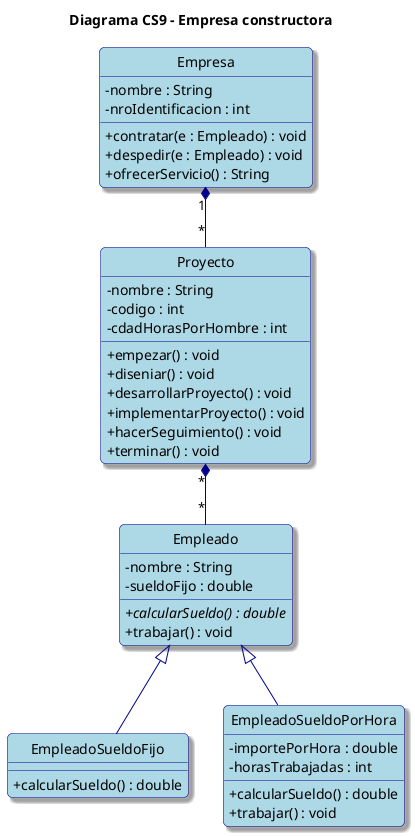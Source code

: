 @startuml

'Ejercicio
'Una empresa constructora necesita que se implemente un sistema para hacer el
'seguimiento del desarrollo de proyectos.
'Enunciado
'
'Cada proyecto tiene un nombre, un código numérico y una cantidad estimada de
'horas/hombres (por cada trabajador necesarios para ser terminada). Los empleados
'asignados, los cuales unos cobran fijo por proyecto (contratados estándar) y otros
'que cobran fijo más un importe por hora trabajada (contratados por hora).
'El costo de una tarea es el costo de los salarios que les corresponden a cada uno de
'los empleados asignados por cada hora que tuvieron que trabajar.

hide circle
skinparam classAttributeIconSize 0
skinparam backgroundColor White
skinparam RoundCorner 10
skinparam Shadowing true

skinparam class {
    ArrowColor DarkBlue
    BackgroundColor LightBlue
    BorderColor DarkBlue
}

skinparam note {
    BackgroundColor LightYellow
    BorderColor DarkBlue
}

title Diagrama CS9 - Empresa constructora

class Proyecto {
    - nombre : String
    - codigo : int
    - cdadHorasPorHombre : int
    + empezar() : void
    + diseniar() : void
    + desarrollarProyecto() : void
    + implementarProyecto() : void
    + hacerSeguimiento() : void
    + terminar() : void
}

class Empresa {
    - nombre : String
    - nroIdentificacion : int
    + contratar(e : Empleado) : void
    + despedir(e : Empleado) : void
    + ofrecerServicio() : String
}

class Empleado {
    - nombre : String
    - sueldoFijo : double
    + {abstract} calcularSueldo() : double
    + trabajar() : void
}

class EmpleadoSueldoFijo {
    + calcularSueldo() : double
}

class EmpleadoSueldoPorHora {
    - importePorHora : double
    - horasTrabajadas : int
    + calcularSueldo() : double
    + trabajar() : void
}

Proyecto "*" *-- "*" Empleado
Empresa "1" *-- "*" Proyecto
Empleado <|-- EmpleadoSueldoFijo
Empleado <|-- EmpleadoSueldoPorHora
@enduml